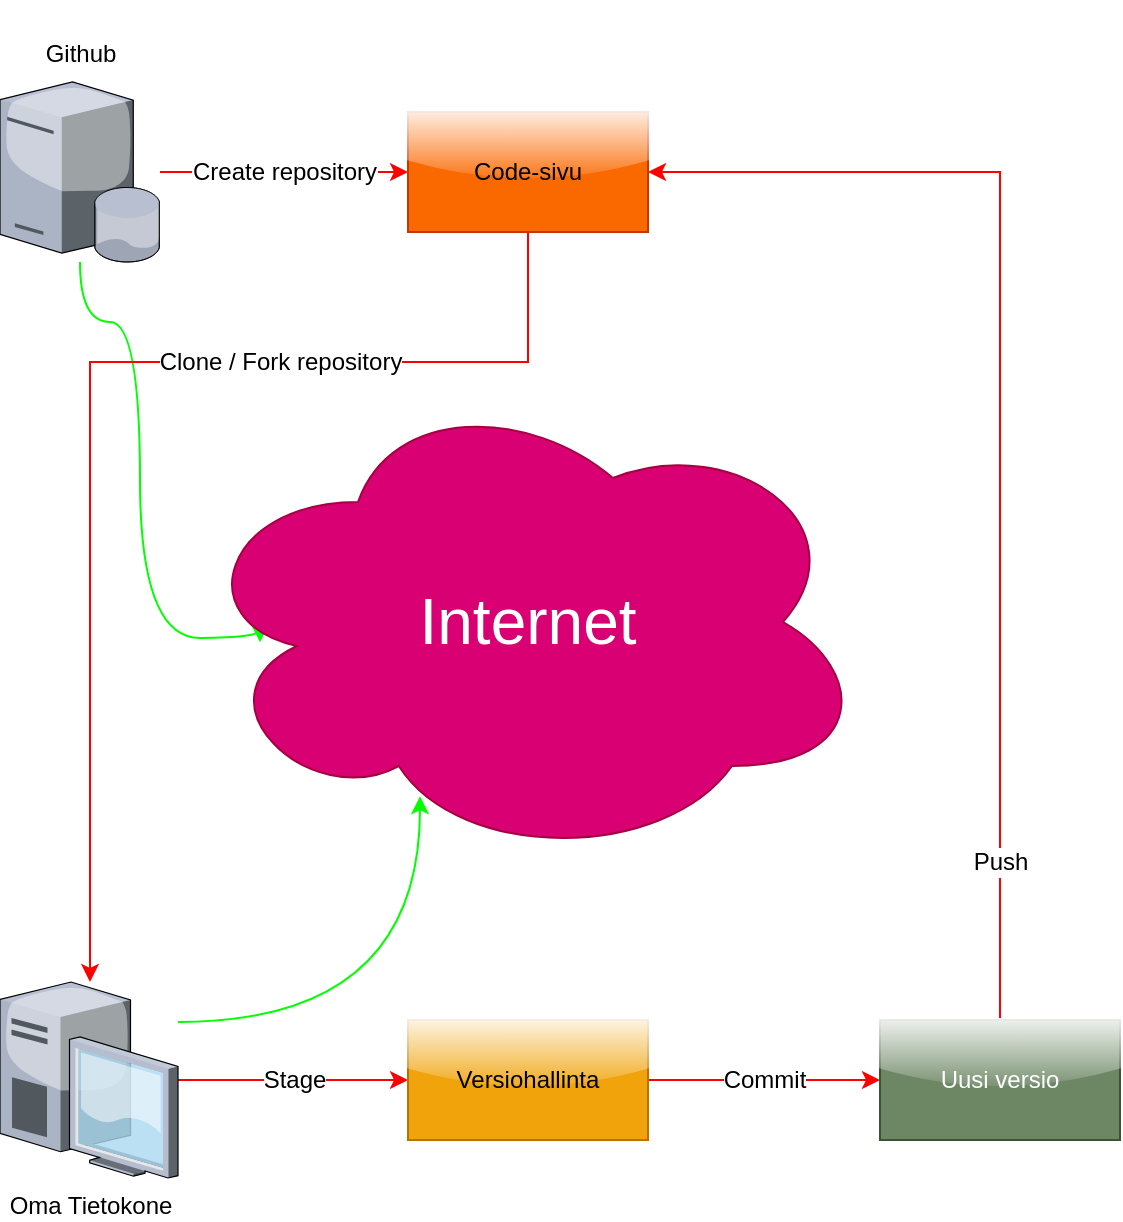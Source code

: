 <mxfile version="20.7.4" type="device"><diagram id="Z26cjk4ytsfQv3rK6VXD" name="Page-1"><mxGraphModel dx="1098" dy="828" grid="1" gridSize="10" guides="1" tooltips="1" connect="1" arrows="1" fold="1" page="1" pageScale="1" pageWidth="827" pageHeight="1169" math="0" shadow="0"><root><mxCell id="0"/><mxCell id="1" parent="0"/><mxCell id="rMxWlk6hkYVzNQSb6rNL-9" value="Create repository" style="edgeStyle=orthogonalEdgeStyle;rounded=0;orthogonalLoop=1;jettySize=auto;html=1;fontSize=12;strokeColor=#FF0000;" edge="1" parent="1" source="rMxWlk6hkYVzNQSb6rNL-2" target="rMxWlk6hkYVzNQSb6rNL-7"><mxGeometry relative="1" as="geometry"/></mxCell><mxCell id="rMxWlk6hkYVzNQSb6rNL-14" style="edgeStyle=orthogonalEdgeStyle;orthogonalLoop=1;jettySize=auto;html=1;strokeColor=#00FF00;fontSize=12;curved=1;entryX=0.106;entryY=0.542;entryDx=0;entryDy=0;entryPerimeter=0;" edge="1" parent="1" source="rMxWlk6hkYVzNQSb6rNL-2" target="rMxWlk6hkYVzNQSb6rNL-17"><mxGeometry relative="1" as="geometry"><mxPoint x="263" y="498" as="targetPoint"/><Array as="points"><mxPoint x="190" y="340"/><mxPoint x="220" y="340"/><mxPoint x="220" y="498"/><mxPoint x="280" y="498"/></Array></mxGeometry></mxCell><mxCell id="rMxWlk6hkYVzNQSb6rNL-2" value="&lt;font style=&quot;font-size: 12px;&quot;&gt;Github&lt;/font&gt;" style="verticalLabelPosition=top;sketch=0;aspect=fixed;html=1;verticalAlign=bottom;strokeColor=none;align=center;outlineConnect=0;shape=mxgraph.citrix.database_server;fontSize=32;labelPosition=center;" vertex="1" parent="1"><mxGeometry x="150" y="220" width="80" height="90" as="geometry"/></mxCell><mxCell id="rMxWlk6hkYVzNQSb6rNL-11" value="Stage" style="edgeStyle=orthogonalEdgeStyle;rounded=0;orthogonalLoop=1;jettySize=auto;html=1;fontSize=12;strokeColor=#FF0000;" edge="1" parent="1" source="rMxWlk6hkYVzNQSb6rNL-3" target="rMxWlk6hkYVzNQSb6rNL-5"><mxGeometry relative="1" as="geometry"/></mxCell><mxCell id="rMxWlk6hkYVzNQSb6rNL-15" style="edgeStyle=orthogonalEdgeStyle;curved=1;orthogonalLoop=1;jettySize=auto;html=1;strokeColor=#00FF00;fontSize=12;entryX=0.344;entryY=0.863;entryDx=0;entryDy=0;entryPerimeter=0;" edge="1" parent="1" source="rMxWlk6hkYVzNQSb6rNL-3" target="rMxWlk6hkYVzNQSb6rNL-17"><mxGeometry relative="1" as="geometry"><mxPoint x="360" y="596.44" as="targetPoint"/><Array as="points"><mxPoint x="360" y="690"/></Array></mxGeometry></mxCell><mxCell id="rMxWlk6hkYVzNQSb6rNL-3" value="Oma Tietokone" style="verticalLabelPosition=bottom;sketch=0;aspect=fixed;html=1;verticalAlign=top;strokeColor=none;align=center;outlineConnect=0;shape=mxgraph.citrix.desktop;fontSize=12;" vertex="1" parent="1"><mxGeometry x="150" y="670" width="89" height="98" as="geometry"/></mxCell><mxCell id="rMxWlk6hkYVzNQSb6rNL-12" value="Commit" style="edgeStyle=orthogonalEdgeStyle;rounded=0;orthogonalLoop=1;jettySize=auto;html=1;fontSize=12;strokeColor=#FF0000;" edge="1" parent="1" source="rMxWlk6hkYVzNQSb6rNL-5" target="rMxWlk6hkYVzNQSb6rNL-6"><mxGeometry relative="1" as="geometry"/></mxCell><mxCell id="rMxWlk6hkYVzNQSb6rNL-5" value="Versiohallinta" style="rounded=0;whiteSpace=wrap;html=1;fontSize=12;fillColor=#f0a30a;fontColor=#000000;strokeColor=#BD7000;glass=1;" vertex="1" parent="1"><mxGeometry x="354" y="689" width="120" height="60" as="geometry"/></mxCell><mxCell id="rMxWlk6hkYVzNQSb6rNL-13" value="Push" style="edgeStyle=orthogonalEdgeStyle;rounded=0;orthogonalLoop=1;jettySize=auto;html=1;entryX=1;entryY=0.5;entryDx=0;entryDy=0;fontSize=12;strokeColor=#FF0000;" edge="1" parent="1" source="rMxWlk6hkYVzNQSb6rNL-6" target="rMxWlk6hkYVzNQSb6rNL-7"><mxGeometry x="-0.737" relative="1" as="geometry"><Array as="points"><mxPoint x="650" y="265"/></Array><mxPoint as="offset"/></mxGeometry></mxCell><mxCell id="rMxWlk6hkYVzNQSb6rNL-6" value="Uusi versio" style="rounded=0;whiteSpace=wrap;html=1;fontSize=12;fillColor=#6d8764;strokeColor=#3A5431;fontColor=#ffffff;glass=1;shadow=0;" vertex="1" parent="1"><mxGeometry x="590" y="689" width="120" height="60" as="geometry"/></mxCell><mxCell id="rMxWlk6hkYVzNQSb6rNL-10" value="Clone / Fork repository" style="edgeStyle=orthogonalEdgeStyle;rounded=0;orthogonalLoop=1;jettySize=auto;html=1;fontSize=12;strokeColor=#FF0000;" edge="1" parent="1" source="rMxWlk6hkYVzNQSb6rNL-7" target="rMxWlk6hkYVzNQSb6rNL-3"><mxGeometry x="-0.364" relative="1" as="geometry"><Array as="points"><mxPoint x="414" y="360"/><mxPoint x="195" y="360"/></Array><mxPoint as="offset"/></mxGeometry></mxCell><mxCell id="rMxWlk6hkYVzNQSb6rNL-7" value="Code-sivu" style="rounded=0;whiteSpace=wrap;html=1;fontSize=12;fillColor=#fa6800;strokeColor=#C73500;fontColor=#000000;glass=1;" vertex="1" parent="1"><mxGeometry x="354" y="235" width="120" height="60" as="geometry"/></mxCell><mxCell id="rMxWlk6hkYVzNQSb6rNL-17" value="&lt;font style=&quot;font-size: 32px;&quot;&gt;Internet&lt;/font&gt;" style="ellipse;shape=cloud;whiteSpace=wrap;html=1;rounded=0;shadow=0;glass=1;fontSize=12;fillColor=#D80073;fontColor=#ffffff;strokeColor=#A50040;" vertex="1" parent="1"><mxGeometry x="244" y="370" width="340" height="240" as="geometry"/></mxCell></root></mxGraphModel></diagram></mxfile>